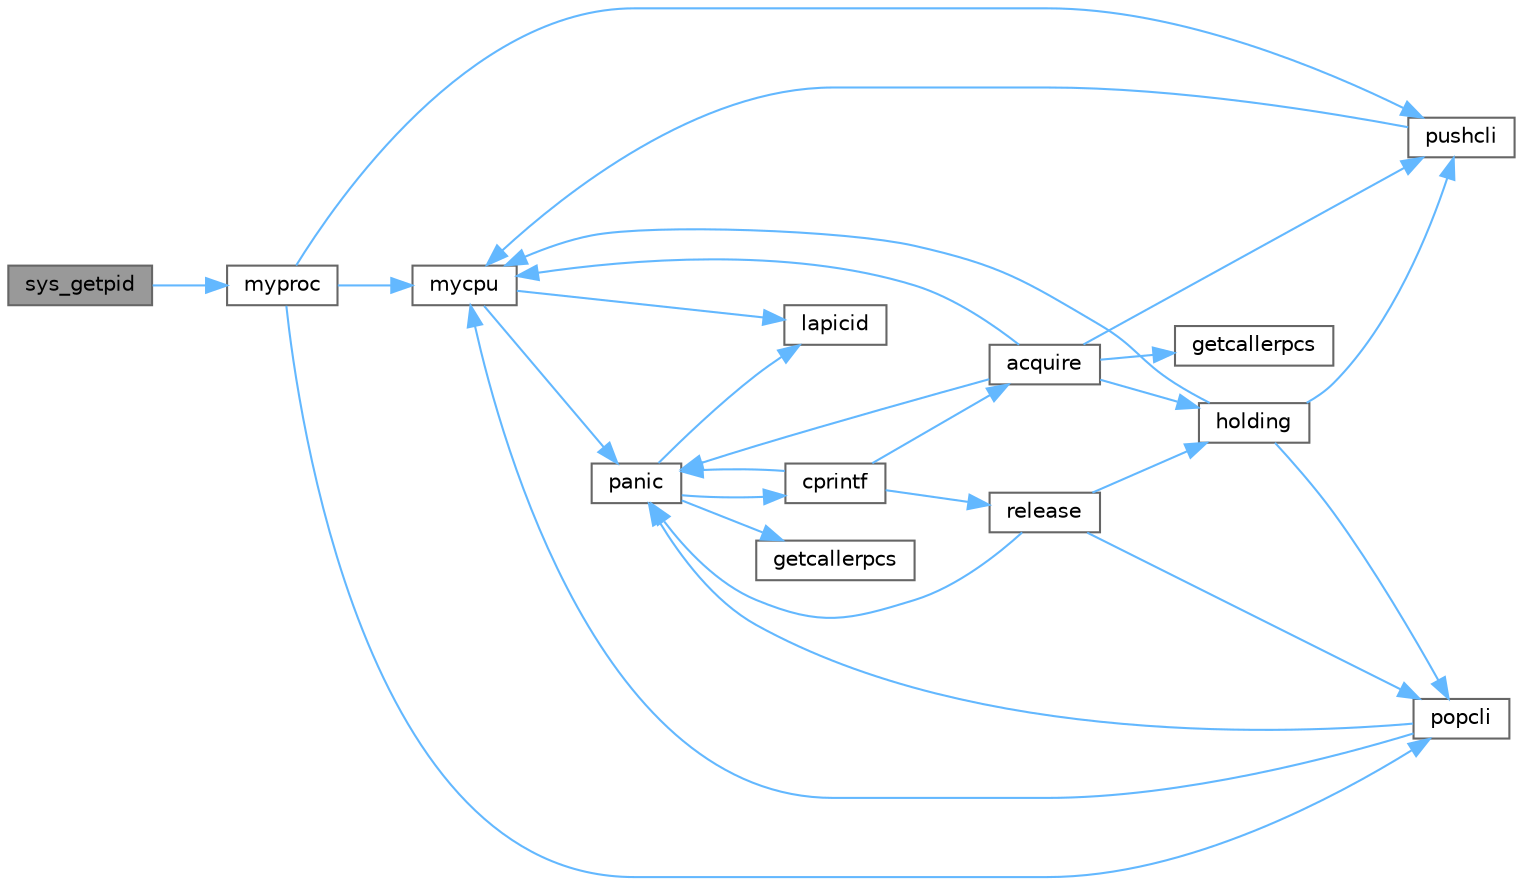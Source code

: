 digraph "sys_getpid"
{
 // LATEX_PDF_SIZE
  bgcolor="transparent";
  edge [fontname=Helvetica,fontsize=10,labelfontname=Helvetica,labelfontsize=10];
  node [fontname=Helvetica,fontsize=10,shape=box,height=0.2,width=0.4];
  rankdir="LR";
  Node1 [id="Node000001",label="sys_getpid",height=0.2,width=0.4,color="gray40", fillcolor="grey60", style="filled", fontcolor="black",tooltip=" "];
  Node1 -> Node2 [id="edge1_Node000001_Node000002",color="steelblue1",style="solid",tooltip=" "];
  Node2 [id="Node000002",label="myproc",height=0.2,width=0.4,color="grey40", fillcolor="white", style="filled",URL="$d3/dda/proc_8c.html#a41af0935f3989aae450cf8988cd9c3a9",tooltip=" "];
  Node2 -> Node3 [id="edge2_Node000002_Node000003",color="steelblue1",style="solid",tooltip=" "];
  Node3 [id="Node000003",label="mycpu",height=0.2,width=0.4,color="grey40", fillcolor="white", style="filled",URL="$d3/dda/proc_8c.html#ad427959ad025dabd8cd393b27ec39160",tooltip=" "];
  Node3 -> Node4 [id="edge3_Node000003_Node000004",color="steelblue1",style="solid",tooltip=" "];
  Node4 [id="Node000004",label="lapicid",height=0.2,width=0.4,color="grey40", fillcolor="white", style="filled",URL="$dc/df6/lapic_8c.html#a627f7996b64f99d885244a5102c85164",tooltip=" "];
  Node3 -> Node5 [id="edge4_Node000003_Node000005",color="steelblue1",style="solid",tooltip=" "];
  Node5 [id="Node000005",label="panic",height=0.2,width=0.4,color="grey40", fillcolor="white", style="filled",URL="$d0/d56/console_8c.html#a95c0aca5d6d7487933984f08b189917a",tooltip=" "];
  Node5 -> Node6 [id="edge5_Node000005_Node000006",color="steelblue1",style="solid",tooltip=" "];
  Node6 [id="Node000006",label="cprintf",height=0.2,width=0.4,color="grey40", fillcolor="white", style="filled",URL="$d0/d56/console_8c.html#a90f0742d846503e4ed1804f1df421ec6",tooltip=" "];
  Node6 -> Node7 [id="edge6_Node000006_Node000007",color="steelblue1",style="solid",tooltip=" "];
  Node7 [id="Node000007",label="acquire",height=0.2,width=0.4,color="grey40", fillcolor="white", style="filled",URL="$d3/d2d/spinlock_8c.html#aed377f16a085b00de3a4b32392adbdfb",tooltip=" "];
  Node7 -> Node8 [id="edge7_Node000007_Node000008",color="steelblue1",style="solid",tooltip=" "];
  Node8 [id="Node000008",label="getcallerpcs",height=0.2,width=0.4,color="grey40", fillcolor="white", style="filled",URL="$d3/d2d/spinlock_8c.html#a6ac35304ea80f01086b47edcc2328010",tooltip=" "];
  Node7 -> Node9 [id="edge8_Node000007_Node000009",color="steelblue1",style="solid",tooltip=" "];
  Node9 [id="Node000009",label="holding",height=0.2,width=0.4,color="grey40", fillcolor="white", style="filled",URL="$d3/d2d/spinlock_8c.html#aea48df3e5cfb903179ad3dc78ab502d9",tooltip=" "];
  Node9 -> Node3 [id="edge9_Node000009_Node000003",color="steelblue1",style="solid",tooltip=" "];
  Node9 -> Node10 [id="edge10_Node000009_Node000010",color="steelblue1",style="solid",tooltip=" "];
  Node10 [id="Node000010",label="popcli",height=0.2,width=0.4,color="grey40", fillcolor="white", style="filled",URL="$d3/d2d/spinlock_8c.html#ae3424f669269fef400ce29c3aeb43fdb",tooltip=" "];
  Node10 -> Node3 [id="edge11_Node000010_Node000003",color="steelblue1",style="solid",tooltip=" "];
  Node10 -> Node5 [id="edge12_Node000010_Node000005",color="steelblue1",style="solid",tooltip=" "];
  Node9 -> Node11 [id="edge13_Node000009_Node000011",color="steelblue1",style="solid",tooltip=" "];
  Node11 [id="Node000011",label="pushcli",height=0.2,width=0.4,color="grey40", fillcolor="white", style="filled",URL="$d3/d2d/spinlock_8c.html#a206b749d1b7768dadce61cbcde7e0f1c",tooltip=" "];
  Node11 -> Node3 [id="edge14_Node000011_Node000003",color="steelblue1",style="solid",tooltip=" "];
  Node7 -> Node3 [id="edge15_Node000007_Node000003",color="steelblue1",style="solid",tooltip=" "];
  Node7 -> Node5 [id="edge16_Node000007_Node000005",color="steelblue1",style="solid",tooltip=" "];
  Node7 -> Node11 [id="edge17_Node000007_Node000011",color="steelblue1",style="solid",tooltip=" "];
  Node6 -> Node5 [id="edge18_Node000006_Node000005",color="steelblue1",style="solid",tooltip=" "];
  Node6 -> Node12 [id="edge19_Node000006_Node000012",color="steelblue1",style="solid",tooltip=" "];
  Node12 [id="Node000012",label="release",height=0.2,width=0.4,color="grey40", fillcolor="white", style="filled",URL="$d3/d2d/spinlock_8c.html#a1cee376aa9a00e754bf5481cd5f3d97b",tooltip=" "];
  Node12 -> Node9 [id="edge20_Node000012_Node000009",color="steelblue1",style="solid",tooltip=" "];
  Node12 -> Node5 [id="edge21_Node000012_Node000005",color="steelblue1",style="solid",tooltip=" "];
  Node12 -> Node10 [id="edge22_Node000012_Node000010",color="steelblue1",style="solid",tooltip=" "];
  Node5 -> Node13 [id="edge23_Node000005_Node000013",color="steelblue1",style="solid",tooltip=" "];
  Node13 [id="Node000013",label="getcallerpcs",height=0.2,width=0.4,color="grey40", fillcolor="white", style="filled",URL="$d5/d64/defs_8h.html#a4105de9e2969515d6c6c795c4386f69f",tooltip=" "];
  Node5 -> Node4 [id="edge24_Node000005_Node000004",color="steelblue1",style="solid",tooltip=" "];
  Node2 -> Node10 [id="edge25_Node000002_Node000010",color="steelblue1",style="solid",tooltip=" "];
  Node2 -> Node11 [id="edge26_Node000002_Node000011",color="steelblue1",style="solid",tooltip=" "];
}
